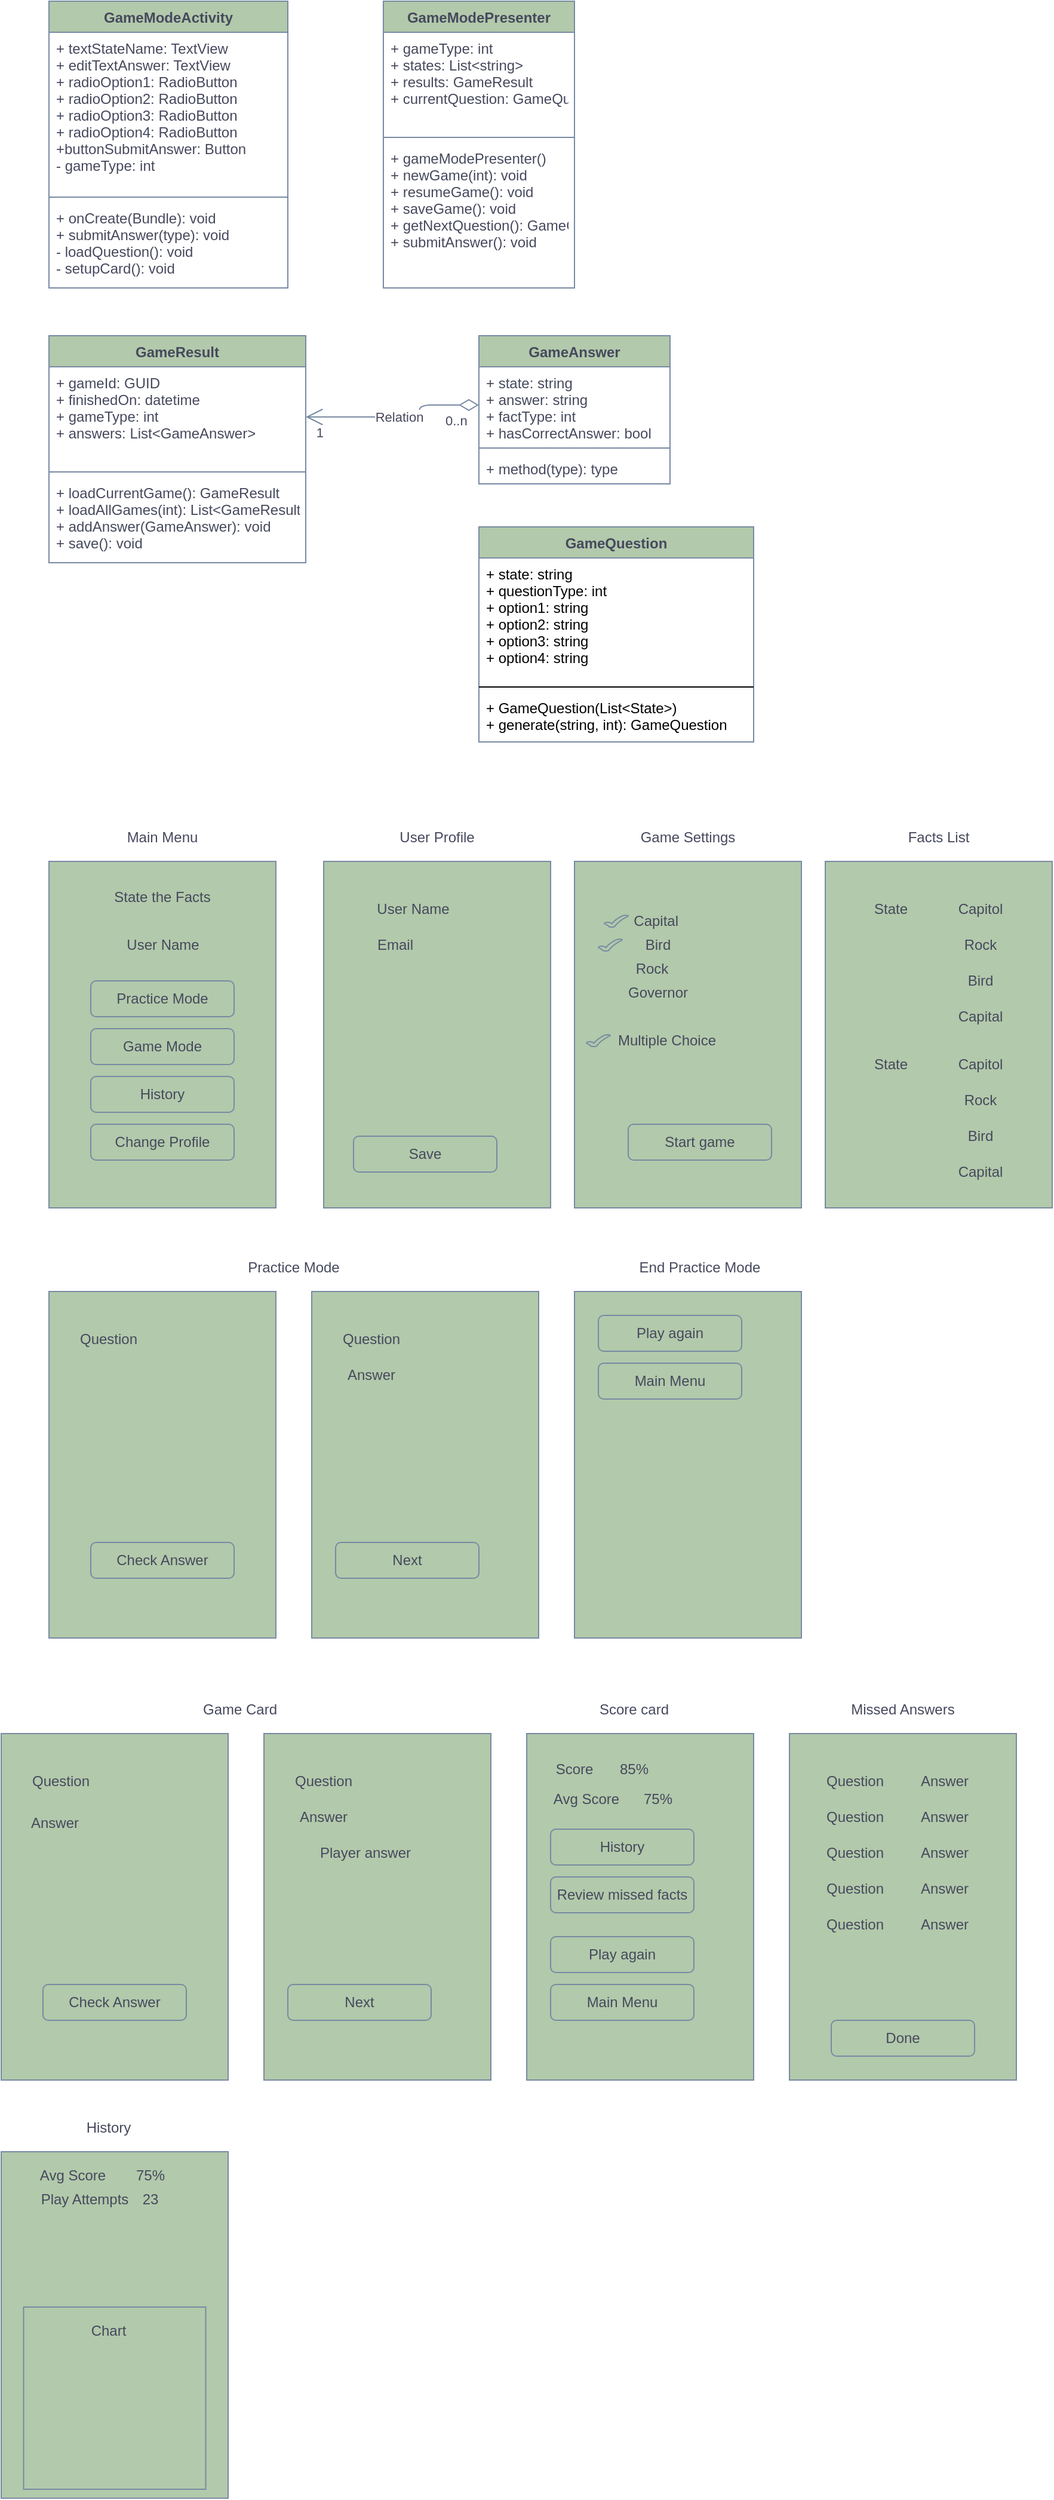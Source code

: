 <mxfile version="13.8.8" type="github" pages="2">
  <diagram id="sm37lmygg3lwEjV5lF5L" name="Page-1">
    <mxGraphModel dx="937" dy="2965" grid="1" gridSize="10" guides="1" tooltips="1" connect="1" arrows="1" fold="1" page="1" pageScale="1" pageWidth="850" pageHeight="1100" math="0" shadow="0">
      <root>
        <mxCell id="0" />
        <mxCell id="1" parent="0" />
        <mxCell id="KugvbMqyvu77IHEtdaHt-1" value="" style="rounded=0;whiteSpace=wrap;html=1;fillColor=#B2C9AB;strokeColor=#788AA3;fontColor=#46495D;" parent="1" vertex="1">
          <mxGeometry x="40" y="-1080" width="190" height="290" as="geometry" />
        </mxCell>
        <mxCell id="KugvbMqyvu77IHEtdaHt-3" value="Question" style="text;html=1;strokeColor=none;fillColor=none;align=center;verticalAlign=middle;whiteSpace=wrap;rounded=0;fontColor=#46495D;" parent="1" vertex="1">
          <mxGeometry x="70" y="-1050" width="40" height="20" as="geometry" />
        </mxCell>
        <mxCell id="KugvbMqyvu77IHEtdaHt-5" value="Check Answer" style="rounded=1;whiteSpace=wrap;html=1;fillColor=#B2C9AB;strokeColor=#788AA3;fontColor=#46495D;" parent="1" vertex="1">
          <mxGeometry x="75" y="-870" width="120" height="30" as="geometry" />
        </mxCell>
        <mxCell id="KugvbMqyvu77IHEtdaHt-6" value="" style="rounded=0;whiteSpace=wrap;html=1;fillColor=#B2C9AB;strokeColor=#788AA3;fontColor=#46495D;" parent="1" vertex="1">
          <mxGeometry x="260" y="-1080" width="190" height="290" as="geometry" />
        </mxCell>
        <mxCell id="KugvbMqyvu77IHEtdaHt-7" value="Question" style="text;html=1;strokeColor=none;fillColor=none;align=center;verticalAlign=middle;whiteSpace=wrap;rounded=0;fontColor=#46495D;" parent="1" vertex="1">
          <mxGeometry x="290" y="-1050" width="40" height="20" as="geometry" />
        </mxCell>
        <mxCell id="KugvbMqyvu77IHEtdaHt-8" value="Next" style="rounded=1;whiteSpace=wrap;html=1;fillColor=#B2C9AB;strokeColor=#788AA3;fontColor=#46495D;" parent="1" vertex="1">
          <mxGeometry x="280" y="-870" width="120" height="30" as="geometry" />
        </mxCell>
        <mxCell id="KugvbMqyvu77IHEtdaHt-9" value="Answer" style="text;html=1;strokeColor=none;fillColor=none;align=center;verticalAlign=middle;whiteSpace=wrap;rounded=0;fontColor=#46495D;" parent="1" vertex="1">
          <mxGeometry x="290" y="-1020" width="40" height="20" as="geometry" />
        </mxCell>
        <mxCell id="KugvbMqyvu77IHEtdaHt-10" value="" style="rounded=0;whiteSpace=wrap;html=1;fillColor=#B2C9AB;strokeColor=#788AA3;fontColor=#46495D;" parent="1" vertex="1">
          <mxGeometry x="480" y="-1080" width="190" height="290" as="geometry" />
        </mxCell>
        <mxCell id="KugvbMqyvu77IHEtdaHt-12" value="Play again" style="rounded=1;whiteSpace=wrap;html=1;fillColor=#B2C9AB;strokeColor=#788AA3;fontColor=#46495D;" parent="1" vertex="1">
          <mxGeometry x="500" y="-1060" width="120" height="30" as="geometry" />
        </mxCell>
        <mxCell id="KugvbMqyvu77IHEtdaHt-13" value="Main Menu" style="rounded=1;whiteSpace=wrap;html=1;fillColor=#B2C9AB;strokeColor=#788AA3;fontColor=#46495D;" parent="1" vertex="1">
          <mxGeometry x="500" y="-1020" width="120" height="30" as="geometry" />
        </mxCell>
        <mxCell id="KugvbMqyvu77IHEtdaHt-14" value="" style="rounded=0;whiteSpace=wrap;html=1;fillColor=#B2C9AB;strokeColor=#788AA3;fontColor=#46495D;" parent="1" vertex="1">
          <mxGeometry y="-710" width="190" height="290" as="geometry" />
        </mxCell>
        <mxCell id="KugvbMqyvu77IHEtdaHt-15" value="Question" style="text;html=1;strokeColor=none;fillColor=none;align=center;verticalAlign=middle;whiteSpace=wrap;rounded=0;fontColor=#46495D;" parent="1" vertex="1">
          <mxGeometry x="30" y="-680" width="40" height="20" as="geometry" />
        </mxCell>
        <mxCell id="KugvbMqyvu77IHEtdaHt-16" value="Check Answer" style="rounded=1;whiteSpace=wrap;html=1;fillColor=#B2C9AB;strokeColor=#788AA3;fontColor=#46495D;" parent="1" vertex="1">
          <mxGeometry x="35" y="-500" width="120" height="30" as="geometry" />
        </mxCell>
        <mxCell id="KugvbMqyvu77IHEtdaHt-17" value="" style="rounded=0;whiteSpace=wrap;html=1;fillColor=#B2C9AB;strokeColor=#788AA3;fontColor=#46495D;" parent="1" vertex="1">
          <mxGeometry x="220" y="-710" width="190" height="290" as="geometry" />
        </mxCell>
        <mxCell id="KugvbMqyvu77IHEtdaHt-18" value="Question" style="text;html=1;strokeColor=none;fillColor=none;align=center;verticalAlign=middle;whiteSpace=wrap;rounded=0;fontColor=#46495D;" parent="1" vertex="1">
          <mxGeometry x="250" y="-680" width="40" height="20" as="geometry" />
        </mxCell>
        <mxCell id="KugvbMqyvu77IHEtdaHt-19" value="Next" style="rounded=1;whiteSpace=wrap;html=1;fillColor=#B2C9AB;strokeColor=#788AA3;fontColor=#46495D;" parent="1" vertex="1">
          <mxGeometry x="240" y="-500" width="120" height="30" as="geometry" />
        </mxCell>
        <mxCell id="KugvbMqyvu77IHEtdaHt-20" value="Answer" style="text;html=1;strokeColor=none;fillColor=none;align=center;verticalAlign=middle;whiteSpace=wrap;rounded=0;fontColor=#46495D;" parent="1" vertex="1">
          <mxGeometry x="250" y="-650" width="40" height="20" as="geometry" />
        </mxCell>
        <mxCell id="KugvbMqyvu77IHEtdaHt-24" value="Answer" style="text;html=1;strokeColor=none;fillColor=none;align=center;verticalAlign=middle;whiteSpace=wrap;rounded=0;fontColor=#46495D;" parent="1" vertex="1">
          <mxGeometry x="20" y="-645" width="50" height="20" as="geometry" />
        </mxCell>
        <mxCell id="KugvbMqyvu77IHEtdaHt-25" value="Player answer" style="text;html=1;strokeColor=none;fillColor=none;align=center;verticalAlign=middle;whiteSpace=wrap;rounded=0;fontColor=#46495D;" parent="1" vertex="1">
          <mxGeometry x="250" y="-620" width="110" height="20" as="geometry" />
        </mxCell>
        <mxCell id="KugvbMqyvu77IHEtdaHt-26" value="" style="rounded=0;whiteSpace=wrap;html=1;fillColor=#B2C9AB;strokeColor=#788AA3;fontColor=#46495D;" parent="1" vertex="1">
          <mxGeometry x="440" y="-710" width="190" height="290" as="geometry" />
        </mxCell>
        <mxCell id="KugvbMqyvu77IHEtdaHt-27" value="85%" style="text;html=1;strokeColor=none;fillColor=none;align=center;verticalAlign=middle;whiteSpace=wrap;rounded=0;fontColor=#46495D;" parent="1" vertex="1">
          <mxGeometry x="510" y="-690" width="40" height="20" as="geometry" />
        </mxCell>
        <mxCell id="KugvbMqyvu77IHEtdaHt-28" value="Score" style="text;html=1;strokeColor=none;fillColor=none;align=center;verticalAlign=middle;whiteSpace=wrap;rounded=0;fontColor=#46495D;" parent="1" vertex="1">
          <mxGeometry x="460" y="-690" width="40" height="20" as="geometry" />
        </mxCell>
        <mxCell id="KugvbMqyvu77IHEtdaHt-32" value="75%" style="text;html=1;strokeColor=none;fillColor=none;align=center;verticalAlign=middle;whiteSpace=wrap;rounded=0;fontColor=#46495D;" parent="1" vertex="1">
          <mxGeometry x="530" y="-665" width="40" height="20" as="geometry" />
        </mxCell>
        <mxCell id="KugvbMqyvu77IHEtdaHt-33" value="Avg Score" style="text;html=1;strokeColor=none;fillColor=none;align=center;verticalAlign=middle;whiteSpace=wrap;rounded=0;fontColor=#46495D;" parent="1" vertex="1">
          <mxGeometry x="460" y="-665" width="60" height="20" as="geometry" />
        </mxCell>
        <mxCell id="KugvbMqyvu77IHEtdaHt-34" value="History" style="rounded=1;whiteSpace=wrap;html=1;fillColor=#B2C9AB;strokeColor=#788AA3;fontColor=#46495D;" parent="1" vertex="1">
          <mxGeometry x="460" y="-630" width="120" height="30" as="geometry" />
        </mxCell>
        <mxCell id="KugvbMqyvu77IHEtdaHt-22" value="Play again" style="rounded=1;whiteSpace=wrap;html=1;fillColor=#B2C9AB;strokeColor=#788AA3;fontColor=#46495D;" parent="1" vertex="1">
          <mxGeometry x="460" y="-540" width="120" height="30" as="geometry" />
        </mxCell>
        <mxCell id="KugvbMqyvu77IHEtdaHt-23" value="Main Menu" style="rounded=1;whiteSpace=wrap;html=1;fillColor=#B2C9AB;strokeColor=#788AA3;fontColor=#46495D;" parent="1" vertex="1">
          <mxGeometry x="460" y="-500" width="120" height="30" as="geometry" />
        </mxCell>
        <mxCell id="KugvbMqyvu77IHEtdaHt-35" value="Review missed facts" style="rounded=1;whiteSpace=wrap;html=1;fillColor=#B2C9AB;strokeColor=#788AA3;fontColor=#46495D;" parent="1" vertex="1">
          <mxGeometry x="460" y="-590" width="120" height="30" as="geometry" />
        </mxCell>
        <mxCell id="KugvbMqyvu77IHEtdaHt-36" value="" style="rounded=0;whiteSpace=wrap;html=1;fillColor=#B2C9AB;strokeColor=#788AA3;fontColor=#46495D;" parent="1" vertex="1">
          <mxGeometry x="660" y="-710" width="190" height="290" as="geometry" />
        </mxCell>
        <mxCell id="KugvbMqyvu77IHEtdaHt-37" value="Question" style="text;html=1;strokeColor=none;fillColor=none;align=center;verticalAlign=middle;whiteSpace=wrap;rounded=0;fontColor=#46495D;" parent="1" vertex="1">
          <mxGeometry x="695" y="-680" width="40" height="20" as="geometry" />
        </mxCell>
        <mxCell id="KugvbMqyvu77IHEtdaHt-38" value="Done" style="rounded=1;whiteSpace=wrap;html=1;fillColor=#B2C9AB;strokeColor=#788AA3;fontColor=#46495D;" parent="1" vertex="1">
          <mxGeometry x="695" y="-470" width="120" height="30" as="geometry" />
        </mxCell>
        <mxCell id="KugvbMqyvu77IHEtdaHt-39" value="Answer" style="text;html=1;strokeColor=none;fillColor=none;align=center;verticalAlign=middle;whiteSpace=wrap;rounded=0;fontColor=#46495D;" parent="1" vertex="1">
          <mxGeometry x="765" y="-680" width="50" height="20" as="geometry" />
        </mxCell>
        <mxCell id="KugvbMqyvu77IHEtdaHt-41" value="Question" style="text;html=1;strokeColor=none;fillColor=none;align=center;verticalAlign=middle;whiteSpace=wrap;rounded=0;fontColor=#46495D;" parent="1" vertex="1">
          <mxGeometry x="695" y="-650" width="40" height="20" as="geometry" />
        </mxCell>
        <mxCell id="KugvbMqyvu77IHEtdaHt-42" value="Answer" style="text;html=1;strokeColor=none;fillColor=none;align=center;verticalAlign=middle;whiteSpace=wrap;rounded=0;fontColor=#46495D;" parent="1" vertex="1">
          <mxGeometry x="765" y="-650" width="50" height="20" as="geometry" />
        </mxCell>
        <mxCell id="KugvbMqyvu77IHEtdaHt-43" value="Question" style="text;html=1;strokeColor=none;fillColor=none;align=center;verticalAlign=middle;whiteSpace=wrap;rounded=0;fontColor=#46495D;" parent="1" vertex="1">
          <mxGeometry x="695" y="-620" width="40" height="20" as="geometry" />
        </mxCell>
        <mxCell id="KugvbMqyvu77IHEtdaHt-44" value="Answer" style="text;html=1;strokeColor=none;fillColor=none;align=center;verticalAlign=middle;whiteSpace=wrap;rounded=0;fontColor=#46495D;" parent="1" vertex="1">
          <mxGeometry x="765" y="-620" width="50" height="20" as="geometry" />
        </mxCell>
        <mxCell id="KugvbMqyvu77IHEtdaHt-45" value="Question" style="text;html=1;strokeColor=none;fillColor=none;align=center;verticalAlign=middle;whiteSpace=wrap;rounded=0;fontColor=#46495D;" parent="1" vertex="1">
          <mxGeometry x="695" y="-590" width="40" height="20" as="geometry" />
        </mxCell>
        <mxCell id="KugvbMqyvu77IHEtdaHt-46" value="Answer" style="text;html=1;strokeColor=none;fillColor=none;align=center;verticalAlign=middle;whiteSpace=wrap;rounded=0;fontColor=#46495D;" parent="1" vertex="1">
          <mxGeometry x="765" y="-590" width="50" height="20" as="geometry" />
        </mxCell>
        <mxCell id="KugvbMqyvu77IHEtdaHt-47" value="Question" style="text;html=1;strokeColor=none;fillColor=none;align=center;verticalAlign=middle;whiteSpace=wrap;rounded=0;fontColor=#46495D;" parent="1" vertex="1">
          <mxGeometry x="695" y="-560" width="40" height="20" as="geometry" />
        </mxCell>
        <mxCell id="KugvbMqyvu77IHEtdaHt-48" value="Answer" style="text;html=1;strokeColor=none;fillColor=none;align=center;verticalAlign=middle;whiteSpace=wrap;rounded=0;fontColor=#46495D;" parent="1" vertex="1">
          <mxGeometry x="765" y="-560" width="50" height="20" as="geometry" />
        </mxCell>
        <mxCell id="KugvbMqyvu77IHEtdaHt-49" value="Missed Answers" style="text;html=1;strokeColor=none;fillColor=none;align=center;verticalAlign=middle;whiteSpace=wrap;rounded=0;fontColor=#46495D;" parent="1" vertex="1">
          <mxGeometry x="705" y="-740" width="100" height="20" as="geometry" />
        </mxCell>
        <mxCell id="KugvbMqyvu77IHEtdaHt-50" value="Score card" style="text;html=1;strokeColor=none;fillColor=none;align=center;verticalAlign=middle;whiteSpace=wrap;rounded=0;fontColor=#46495D;" parent="1" vertex="1">
          <mxGeometry x="480" y="-740" width="100" height="20" as="geometry" />
        </mxCell>
        <mxCell id="KugvbMqyvu77IHEtdaHt-51" value="Game Card" style="text;html=1;strokeColor=none;fillColor=none;align=center;verticalAlign=middle;whiteSpace=wrap;rounded=0;fontColor=#46495D;" parent="1" vertex="1">
          <mxGeometry x="150" y="-740" width="100" height="20" as="geometry" />
        </mxCell>
        <mxCell id="KugvbMqyvu77IHEtdaHt-52" value="" style="rounded=0;whiteSpace=wrap;html=1;fillColor=#B2C9AB;strokeColor=#788AA3;fontColor=#46495D;" parent="1" vertex="1">
          <mxGeometry y="-360" width="190" height="290" as="geometry" />
        </mxCell>
        <mxCell id="KugvbMqyvu77IHEtdaHt-55" value="75%" style="text;html=1;strokeColor=none;fillColor=none;align=center;verticalAlign=middle;whiteSpace=wrap;rounded=0;fontColor=#46495D;" parent="1" vertex="1">
          <mxGeometry x="105" y="-350" width="40" height="20" as="geometry" />
        </mxCell>
        <mxCell id="KugvbMqyvu77IHEtdaHt-56" value="Avg Score" style="text;html=1;strokeColor=none;fillColor=none;align=center;verticalAlign=middle;whiteSpace=wrap;rounded=0;fontColor=#46495D;" parent="1" vertex="1">
          <mxGeometry x="30" y="-350" width="60" height="20" as="geometry" />
        </mxCell>
        <mxCell id="KugvbMqyvu77IHEtdaHt-61" value="History" style="text;html=1;strokeColor=none;fillColor=none;align=center;verticalAlign=middle;whiteSpace=wrap;rounded=0;fontColor=#46495D;" parent="1" vertex="1">
          <mxGeometry x="40" y="-390" width="100" height="20" as="geometry" />
        </mxCell>
        <mxCell id="KugvbMqyvu77IHEtdaHt-62" value="" style="rounded=0;whiteSpace=wrap;html=1;fillColor=#B2C9AB;strokeColor=#788AA3;fontColor=#46495D;" parent="1" vertex="1">
          <mxGeometry x="40" y="-1440" width="190" height="290" as="geometry" />
        </mxCell>
        <mxCell id="KugvbMqyvu77IHEtdaHt-63" value="Practice Mode" style="rounded=1;whiteSpace=wrap;html=1;fillColor=#B2C9AB;strokeColor=#788AA3;fontColor=#46495D;" parent="1" vertex="1">
          <mxGeometry x="75" y="-1340" width="120" height="30" as="geometry" />
        </mxCell>
        <mxCell id="KugvbMqyvu77IHEtdaHt-64" value="Game Mode" style="rounded=1;whiteSpace=wrap;html=1;fillColor=#B2C9AB;strokeColor=#788AA3;fontColor=#46495D;" parent="1" vertex="1">
          <mxGeometry x="75" y="-1300" width="120" height="30" as="geometry" />
        </mxCell>
        <mxCell id="KugvbMqyvu77IHEtdaHt-65" value="State the Facts" style="text;html=1;strokeColor=none;fillColor=none;align=center;verticalAlign=middle;whiteSpace=wrap;rounded=0;fontColor=#46495D;" parent="1" vertex="1">
          <mxGeometry x="90" y="-1420" width="90" height="20" as="geometry" />
        </mxCell>
        <mxCell id="KugvbMqyvu77IHEtdaHt-66" value="User Name" style="text;html=1;strokeColor=none;fillColor=none;align=center;verticalAlign=middle;whiteSpace=wrap;rounded=0;fontColor=#46495D;" parent="1" vertex="1">
          <mxGeometry x="97.5" y="-1380" width="75" height="20" as="geometry" />
        </mxCell>
        <mxCell id="KugvbMqyvu77IHEtdaHt-67" value="History" style="rounded=1;whiteSpace=wrap;html=1;fillColor=#B2C9AB;strokeColor=#788AA3;fontColor=#46495D;" parent="1" vertex="1">
          <mxGeometry x="75" y="-1260" width="120" height="30" as="geometry" />
        </mxCell>
        <mxCell id="KugvbMqyvu77IHEtdaHt-68" value="Change Profile" style="rounded=1;whiteSpace=wrap;html=1;fillColor=#B2C9AB;strokeColor=#788AA3;fontColor=#46495D;" parent="1" vertex="1">
          <mxGeometry x="75" y="-1220" width="120" height="30" as="geometry" />
        </mxCell>
        <mxCell id="KugvbMqyvu77IHEtdaHt-69" value="" style="rounded=0;whiteSpace=wrap;html=1;fillColor=#B2C9AB;strokeColor=#788AA3;fontColor=#46495D;" parent="1" vertex="1">
          <mxGeometry x="480" y="-1440" width="190" height="290" as="geometry" />
        </mxCell>
        <mxCell id="KugvbMqyvu77IHEtdaHt-70" value="Game Settings" style="text;html=1;strokeColor=none;fillColor=none;align=center;verticalAlign=middle;whiteSpace=wrap;rounded=0;fontColor=#46495D;" parent="1" vertex="1">
          <mxGeometry x="525" y="-1470" width="100" height="20" as="geometry" />
        </mxCell>
        <mxCell id="KugvbMqyvu77IHEtdaHt-71" value="Start game" style="rounded=1;whiteSpace=wrap;html=1;fillColor=#B2C9AB;strokeColor=#788AA3;fontColor=#46495D;" parent="1" vertex="1">
          <mxGeometry x="525" y="-1220" width="120" height="30" as="geometry" />
        </mxCell>
        <mxCell id="KugvbMqyvu77IHEtdaHt-72" value="Capital&amp;nbsp;" style="text;html=1;strokeColor=none;fillColor=none;align=center;verticalAlign=middle;whiteSpace=wrap;rounded=0;fontColor=#46495D;" parent="1" vertex="1">
          <mxGeometry x="510" y="-1400" width="80" height="20" as="geometry" />
        </mxCell>
        <mxCell id="KugvbMqyvu77IHEtdaHt-73" value="Bird" style="text;html=1;strokeColor=none;fillColor=none;align=center;verticalAlign=middle;whiteSpace=wrap;rounded=0;fontColor=#46495D;" parent="1" vertex="1">
          <mxGeometry x="510" y="-1380" width="80" height="20" as="geometry" />
        </mxCell>
        <mxCell id="KugvbMqyvu77IHEtdaHt-74" value="Rock" style="text;html=1;strokeColor=none;fillColor=none;align=center;verticalAlign=middle;whiteSpace=wrap;rounded=0;fontColor=#46495D;" parent="1" vertex="1">
          <mxGeometry x="505" y="-1360" width="80" height="20" as="geometry" />
        </mxCell>
        <mxCell id="KugvbMqyvu77IHEtdaHt-75" value="Governor" style="text;html=1;strokeColor=none;fillColor=none;align=center;verticalAlign=middle;whiteSpace=wrap;rounded=0;fontColor=#46495D;" parent="1" vertex="1">
          <mxGeometry x="510" y="-1340" width="80" height="20" as="geometry" />
        </mxCell>
        <mxCell id="KugvbMqyvu77IHEtdaHt-76" style="edgeStyle=orthogonalEdgeStyle;rounded=0;orthogonalLoop=1;jettySize=auto;html=1;exitX=0.5;exitY=1;exitDx=0;exitDy=0;strokeColor=#788AA3;fontColor=#46495D;" parent="1" source="KugvbMqyvu77IHEtdaHt-75" target="KugvbMqyvu77IHEtdaHt-75" edge="1">
          <mxGeometry relative="1" as="geometry" />
        </mxCell>
        <mxCell id="KugvbMqyvu77IHEtdaHt-78" value="" style="verticalLabelPosition=bottom;verticalAlign=top;html=1;shape=mxgraph.basic.tick;fillColor=#B2C9AB;strokeColor=#788AA3;fontColor=#46495D;" parent="1" vertex="1">
          <mxGeometry x="505" y="-1395" width="20" height="10" as="geometry" />
        </mxCell>
        <mxCell id="KugvbMqyvu77IHEtdaHt-80" value="" style="verticalLabelPosition=bottom;verticalAlign=top;html=1;shape=mxgraph.basic.tick;fillColor=#B2C9AB;strokeColor=#788AA3;fontColor=#46495D;" parent="1" vertex="1">
          <mxGeometry x="500" y="-1375" width="20" height="10" as="geometry" />
        </mxCell>
        <mxCell id="KugvbMqyvu77IHEtdaHt-85" value="Multiple Choice" style="text;html=1;strokeColor=none;fillColor=none;align=center;verticalAlign=middle;whiteSpace=wrap;rounded=0;fontColor=#46495D;" parent="1" vertex="1">
          <mxGeometry x="505" y="-1300" width="105" height="20" as="geometry" />
        </mxCell>
        <mxCell id="KugvbMqyvu77IHEtdaHt-87" value="" style="verticalLabelPosition=bottom;verticalAlign=top;html=1;shape=mxgraph.basic.tick;fillColor=#B2C9AB;strokeColor=#788AA3;fontColor=#46495D;" parent="1" vertex="1">
          <mxGeometry x="490" y="-1295" width="20" height="10" as="geometry" />
        </mxCell>
        <mxCell id="KugvbMqyvu77IHEtdaHt-88" value="Main Menu" style="text;html=1;strokeColor=none;fillColor=none;align=center;verticalAlign=middle;whiteSpace=wrap;rounded=0;fontColor=#46495D;" parent="1" vertex="1">
          <mxGeometry x="85" y="-1470" width="100" height="20" as="geometry" />
        </mxCell>
        <mxCell id="KugvbMqyvu77IHEtdaHt-89" value="" style="rounded=0;whiteSpace=wrap;html=1;fillColor=#B2C9AB;strokeColor=#788AA3;fontColor=#46495D;" parent="1" vertex="1">
          <mxGeometry x="270" y="-1440" width="190" height="290" as="geometry" />
        </mxCell>
        <mxCell id="KugvbMqyvu77IHEtdaHt-90" value="User Name" style="text;html=1;strokeColor=none;fillColor=none;align=center;verticalAlign=middle;whiteSpace=wrap;rounded=0;fontColor=#46495D;" parent="1" vertex="1">
          <mxGeometry x="300" y="-1410" width="90" height="20" as="geometry" />
        </mxCell>
        <mxCell id="KugvbMqyvu77IHEtdaHt-91" value="Save" style="rounded=1;whiteSpace=wrap;html=1;fillColor=#B2C9AB;strokeColor=#788AA3;fontColor=#46495D;" parent="1" vertex="1">
          <mxGeometry x="295" y="-1210" width="120" height="30" as="geometry" />
        </mxCell>
        <mxCell id="KugvbMqyvu77IHEtdaHt-92" value="Email" style="text;html=1;strokeColor=none;fillColor=none;align=center;verticalAlign=middle;whiteSpace=wrap;rounded=0;fontColor=#46495D;" parent="1" vertex="1">
          <mxGeometry x="300" y="-1380" width="60" height="20" as="geometry" />
        </mxCell>
        <mxCell id="KugvbMqyvu77IHEtdaHt-94" value="" style="whiteSpace=wrap;html=1;aspect=fixed;fillColor=#B2C9AB;strokeColor=#788AA3;fontColor=#46495D;" parent="1" vertex="1">
          <mxGeometry x="18.75" y="-230" width="152.5" height="152.5" as="geometry" />
        </mxCell>
        <mxCell id="KugvbMqyvu77IHEtdaHt-97" value="Chart" style="text;html=1;strokeColor=none;fillColor=none;align=center;verticalAlign=middle;whiteSpace=wrap;rounded=0;fontColor=#46495D;" parent="1" vertex="1">
          <mxGeometry x="70" y="-220" width="40" height="20" as="geometry" />
        </mxCell>
        <mxCell id="KugvbMqyvu77IHEtdaHt-98" value="23" style="text;html=1;strokeColor=none;fillColor=none;align=center;verticalAlign=middle;whiteSpace=wrap;rounded=0;fontColor=#46495D;" parent="1" vertex="1">
          <mxGeometry x="105" y="-330" width="40" height="20" as="geometry" />
        </mxCell>
        <mxCell id="KugvbMqyvu77IHEtdaHt-99" value="Play Attempts" style="text;html=1;strokeColor=none;fillColor=none;align=center;verticalAlign=middle;whiteSpace=wrap;rounded=0;fontColor=#46495D;" parent="1" vertex="1">
          <mxGeometry x="30" y="-330" width="80" height="20" as="geometry" />
        </mxCell>
        <mxCell id="KugvbMqyvu77IHEtdaHt-100" value="User Profile" style="text;html=1;strokeColor=none;fillColor=none;align=center;verticalAlign=middle;whiteSpace=wrap;rounded=0;fontColor=#46495D;" parent="1" vertex="1">
          <mxGeometry x="315" y="-1470" width="100" height="20" as="geometry" />
        </mxCell>
        <mxCell id="KugvbMqyvu77IHEtdaHt-101" value="" style="rounded=0;whiteSpace=wrap;html=1;fillColor=#B2C9AB;strokeColor=#788AA3;fontColor=#46495D;" parent="1" vertex="1">
          <mxGeometry x="690" y="-1440" width="190" height="290" as="geometry" />
        </mxCell>
        <mxCell id="KugvbMqyvu77IHEtdaHt-102" value="State" style="text;html=1;strokeColor=none;fillColor=none;align=center;verticalAlign=middle;whiteSpace=wrap;rounded=0;fontColor=#46495D;" parent="1" vertex="1">
          <mxGeometry x="725" y="-1410" width="40" height="20" as="geometry" />
        </mxCell>
        <mxCell id="KugvbMqyvu77IHEtdaHt-104" value="Capitol" style="text;html=1;strokeColor=none;fillColor=none;align=center;verticalAlign=middle;whiteSpace=wrap;rounded=0;fontColor=#46495D;" parent="1" vertex="1">
          <mxGeometry x="795" y="-1410" width="50" height="20" as="geometry" />
        </mxCell>
        <mxCell id="KugvbMqyvu77IHEtdaHt-106" value="Rock" style="text;html=1;strokeColor=none;fillColor=none;align=center;verticalAlign=middle;whiteSpace=wrap;rounded=0;fontColor=#46495D;" parent="1" vertex="1">
          <mxGeometry x="795" y="-1380" width="50" height="20" as="geometry" />
        </mxCell>
        <mxCell id="KugvbMqyvu77IHEtdaHt-108" value="Bird" style="text;html=1;strokeColor=none;fillColor=none;align=center;verticalAlign=middle;whiteSpace=wrap;rounded=0;fontColor=#46495D;" parent="1" vertex="1">
          <mxGeometry x="795" y="-1350" width="50" height="20" as="geometry" />
        </mxCell>
        <mxCell id="KugvbMqyvu77IHEtdaHt-110" value="Capital" style="text;html=1;strokeColor=none;fillColor=none;align=center;verticalAlign=middle;whiteSpace=wrap;rounded=0;fontColor=#46495D;" parent="1" vertex="1">
          <mxGeometry x="795" y="-1320" width="50" height="20" as="geometry" />
        </mxCell>
        <mxCell id="KugvbMqyvu77IHEtdaHt-113" value="Facts List" style="text;html=1;strokeColor=none;fillColor=none;align=center;verticalAlign=middle;whiteSpace=wrap;rounded=0;fontColor=#46495D;" parent="1" vertex="1">
          <mxGeometry x="735" y="-1470" width="100" height="20" as="geometry" />
        </mxCell>
        <mxCell id="KugvbMqyvu77IHEtdaHt-114" value="State" style="text;html=1;strokeColor=none;fillColor=none;align=center;verticalAlign=middle;whiteSpace=wrap;rounded=0;fontColor=#46495D;" parent="1" vertex="1">
          <mxGeometry x="725" y="-1280" width="40" height="20" as="geometry" />
        </mxCell>
        <mxCell id="KugvbMqyvu77IHEtdaHt-115" value="Capitol" style="text;html=1;strokeColor=none;fillColor=none;align=center;verticalAlign=middle;whiteSpace=wrap;rounded=0;fontColor=#46495D;" parent="1" vertex="1">
          <mxGeometry x="795" y="-1280" width="50" height="20" as="geometry" />
        </mxCell>
        <mxCell id="KugvbMqyvu77IHEtdaHt-116" value="Rock" style="text;html=1;strokeColor=none;fillColor=none;align=center;verticalAlign=middle;whiteSpace=wrap;rounded=0;fontColor=#46495D;" parent="1" vertex="1">
          <mxGeometry x="795" y="-1250" width="50" height="20" as="geometry" />
        </mxCell>
        <mxCell id="KugvbMqyvu77IHEtdaHt-117" value="Bird" style="text;html=1;strokeColor=none;fillColor=none;align=center;verticalAlign=middle;whiteSpace=wrap;rounded=0;fontColor=#46495D;" parent="1" vertex="1">
          <mxGeometry x="795" y="-1220" width="50" height="20" as="geometry" />
        </mxCell>
        <mxCell id="KugvbMqyvu77IHEtdaHt-118" value="Capital" style="text;html=1;strokeColor=none;fillColor=none;align=center;verticalAlign=middle;whiteSpace=wrap;rounded=0;fontColor=#46495D;" parent="1" vertex="1">
          <mxGeometry x="795" y="-1190" width="50" height="20" as="geometry" />
        </mxCell>
        <mxCell id="KugvbMqyvu77IHEtdaHt-119" value="Practice Mode" style="text;html=1;strokeColor=none;fillColor=none;align=center;verticalAlign=middle;whiteSpace=wrap;rounded=0;fontColor=#46495D;" parent="1" vertex="1">
          <mxGeometry x="195" y="-1110" width="100" height="20" as="geometry" />
        </mxCell>
        <mxCell id="KugvbMqyvu77IHEtdaHt-120" value="End Practice Mode" style="text;html=1;strokeColor=none;fillColor=none;align=center;verticalAlign=middle;whiteSpace=wrap;rounded=0;fontColor=#46495D;" parent="1" vertex="1">
          <mxGeometry x="510" y="-1110" width="150" height="20" as="geometry" />
        </mxCell>
        <mxCell id="hInqFD5bW0AvhcCBJAkP-1" value="GameModeActivity" style="swimlane;fontStyle=1;align=center;verticalAlign=top;childLayout=stackLayout;horizontal=1;startSize=26;horizontalStack=0;resizeParent=1;resizeParentMax=0;resizeLast=0;collapsible=1;marginBottom=0;fillColor=#B2C9AB;strokeColor=#788AA3;fontColor=#46495D;" vertex="1" parent="1">
          <mxGeometry x="40" y="-2160" width="200" height="240" as="geometry" />
        </mxCell>
        <mxCell id="hInqFD5bW0AvhcCBJAkP-2" value="+ textStateName: TextView&#xa;+ editTextAnswer: TextView&#xa;+ radioOption1: RadioButton&#xa;+ radioOption2: RadioButton&#xa;+ radioOption3: RadioButton&#xa;+ radioOption4: RadioButton&#xa;+buttonSubmitAnswer: Button&#xa;- gameType: int&#xa;" style="text;strokeColor=none;fillColor=none;align=left;verticalAlign=top;spacingLeft=4;spacingRight=4;overflow=hidden;rotatable=0;points=[[0,0.5],[1,0.5]];portConstraint=eastwest;fontColor=#46495D;" vertex="1" parent="hInqFD5bW0AvhcCBJAkP-1">
          <mxGeometry y="26" width="200" height="134" as="geometry" />
        </mxCell>
        <mxCell id="hInqFD5bW0AvhcCBJAkP-3" value="" style="line;strokeWidth=1;fillColor=none;align=left;verticalAlign=middle;spacingTop=-1;spacingLeft=3;spacingRight=3;rotatable=0;labelPosition=right;points=[];portConstraint=eastwest;strokeColor=#788AA3;fontColor=#46495D;" vertex="1" parent="hInqFD5bW0AvhcCBJAkP-1">
          <mxGeometry y="160" width="200" height="8" as="geometry" />
        </mxCell>
        <mxCell id="hInqFD5bW0AvhcCBJAkP-4" value="+ onCreate(Bundle): void &#xa;+ submitAnswer(type): void&#xa;- loadQuestion(): void&#xa;- setupCard(): void" style="text;strokeColor=none;fillColor=none;align=left;verticalAlign=top;spacingLeft=4;spacingRight=4;overflow=hidden;rotatable=0;points=[[0,0.5],[1,0.5]];portConstraint=eastwest;fontColor=#46495D;" vertex="1" parent="hInqFD5bW0AvhcCBJAkP-1">
          <mxGeometry y="168" width="200" height="72" as="geometry" />
        </mxCell>
        <mxCell id="hInqFD5bW0AvhcCBJAkP-5" value="GameModePresenter" style="swimlane;fontStyle=1;align=center;verticalAlign=top;childLayout=stackLayout;horizontal=1;startSize=26;horizontalStack=0;resizeParent=1;resizeParentMax=0;resizeLast=0;collapsible=1;marginBottom=0;fillColor=#B2C9AB;strokeColor=#788AA3;fontColor=#46495D;" vertex="1" parent="1">
          <mxGeometry x="320" y="-2160" width="160" height="240" as="geometry" />
        </mxCell>
        <mxCell id="hInqFD5bW0AvhcCBJAkP-6" value="+ gameType: int&#xa;+ states: List&lt;string&gt;&#xa;+ results: GameResult&#xa;+ currentQuestion: GameQuestion" style="text;strokeColor=none;fillColor=none;align=left;verticalAlign=top;spacingLeft=4;spacingRight=4;overflow=hidden;rotatable=0;points=[[0,0.5],[1,0.5]];portConstraint=eastwest;fontColor=#46495D;" vertex="1" parent="hInqFD5bW0AvhcCBJAkP-5">
          <mxGeometry y="26" width="160" height="84" as="geometry" />
        </mxCell>
        <mxCell id="hInqFD5bW0AvhcCBJAkP-7" value="" style="line;strokeWidth=1;fillColor=none;align=left;verticalAlign=middle;spacingTop=-1;spacingLeft=3;spacingRight=3;rotatable=0;labelPosition=right;points=[];portConstraint=eastwest;strokeColor=#788AA3;fontColor=#46495D;" vertex="1" parent="hInqFD5bW0AvhcCBJAkP-5">
          <mxGeometry y="110" width="160" height="8" as="geometry" />
        </mxCell>
        <mxCell id="hInqFD5bW0AvhcCBJAkP-8" value="+ gameModePresenter()&#xa;+ newGame(int): void&#xa;+ resumeGame(): void&#xa;+ saveGame(): void&#xa;+ getNextQuestion(): GameQuestion&#xa;+ submitAnswer(): void" style="text;strokeColor=none;fillColor=none;align=left;verticalAlign=top;spacingLeft=4;spacingRight=4;overflow=hidden;rotatable=0;points=[[0,0.5],[1,0.5]];portConstraint=eastwest;fontColor=#46495D;" vertex="1" parent="hInqFD5bW0AvhcCBJAkP-5">
          <mxGeometry y="118" width="160" height="122" as="geometry" />
        </mxCell>
        <mxCell id="hInqFD5bW0AvhcCBJAkP-9" value="GameResult" style="swimlane;fontStyle=1;align=center;verticalAlign=top;childLayout=stackLayout;horizontal=1;startSize=26;horizontalStack=0;resizeParent=1;resizeParentMax=0;resizeLast=0;collapsible=1;marginBottom=0;fillColor=#B2C9AB;strokeColor=#788AA3;fontColor=#46495D;" vertex="1" parent="1">
          <mxGeometry x="40" y="-1880" width="215" height="190" as="geometry" />
        </mxCell>
        <mxCell id="hInqFD5bW0AvhcCBJAkP-10" value="+ gameId: GUID&#xa;+ finishedOn: datetime&#xa;+ gameType: int&#xa;+ answers: List&lt;GameAnswer&gt;" style="text;strokeColor=none;fillColor=none;align=left;verticalAlign=top;spacingLeft=4;spacingRight=4;overflow=hidden;rotatable=0;points=[[0,0.5],[1,0.5]];portConstraint=eastwest;fontColor=#46495D;" vertex="1" parent="hInqFD5bW0AvhcCBJAkP-9">
          <mxGeometry y="26" width="215" height="84" as="geometry" />
        </mxCell>
        <mxCell id="hInqFD5bW0AvhcCBJAkP-11" value="" style="line;strokeWidth=1;fillColor=none;align=left;verticalAlign=middle;spacingTop=-1;spacingLeft=3;spacingRight=3;rotatable=0;labelPosition=right;points=[];portConstraint=eastwest;strokeColor=#788AA3;fontColor=#46495D;" vertex="1" parent="hInqFD5bW0AvhcCBJAkP-9">
          <mxGeometry y="110" width="215" height="8" as="geometry" />
        </mxCell>
        <mxCell id="hInqFD5bW0AvhcCBJAkP-12" value="+ loadCurrentGame(): GameResult&#xa;+ loadAllGames(int): List&lt;GameResult&gt;&#xa;+ addAnswer(GameAnswer): void&#xa;+ save(): void&#xa;" style="text;strokeColor=none;fillColor=none;align=left;verticalAlign=top;spacingLeft=4;spacingRight=4;overflow=hidden;rotatable=0;points=[[0,0.5],[1,0.5]];portConstraint=eastwest;fontColor=#46495D;" vertex="1" parent="hInqFD5bW0AvhcCBJAkP-9">
          <mxGeometry y="118" width="215" height="72" as="geometry" />
        </mxCell>
        <mxCell id="hInqFD5bW0AvhcCBJAkP-13" value="GameAnswer" style="swimlane;fontStyle=1;align=center;verticalAlign=top;childLayout=stackLayout;horizontal=1;startSize=26;horizontalStack=0;resizeParent=1;resizeParentMax=0;resizeLast=0;collapsible=1;marginBottom=0;fillColor=#B2C9AB;strokeColor=#788AA3;fontColor=#46495D;" vertex="1" parent="1">
          <mxGeometry x="400" y="-1880" width="160" height="124" as="geometry" />
        </mxCell>
        <mxCell id="hInqFD5bW0AvhcCBJAkP-14" value="+ state: string&#xa;+ answer: string&#xa;+ factType: int&#xa;+ hasCorrectAnswer: bool" style="text;strokeColor=none;fillColor=none;align=left;verticalAlign=top;spacingLeft=4;spacingRight=4;overflow=hidden;rotatable=0;points=[[0,0.5],[1,0.5]];portConstraint=eastwest;fontColor=#46495D;" vertex="1" parent="hInqFD5bW0AvhcCBJAkP-13">
          <mxGeometry y="26" width="160" height="64" as="geometry" />
        </mxCell>
        <mxCell id="hInqFD5bW0AvhcCBJAkP-15" value="" style="line;strokeWidth=1;fillColor=none;align=left;verticalAlign=middle;spacingTop=-1;spacingLeft=3;spacingRight=3;rotatable=0;labelPosition=right;points=[];portConstraint=eastwest;strokeColor=#788AA3;fontColor=#46495D;" vertex="1" parent="hInqFD5bW0AvhcCBJAkP-13">
          <mxGeometry y="90" width="160" height="8" as="geometry" />
        </mxCell>
        <mxCell id="hInqFD5bW0AvhcCBJAkP-16" value="+ method(type): type" style="text;strokeColor=none;fillColor=none;align=left;verticalAlign=top;spacingLeft=4;spacingRight=4;overflow=hidden;rotatable=0;points=[[0,0.5],[1,0.5]];portConstraint=eastwest;fontColor=#46495D;" vertex="1" parent="hInqFD5bW0AvhcCBJAkP-13">
          <mxGeometry y="98" width="160" height="26" as="geometry" />
        </mxCell>
        <mxCell id="hInqFD5bW0AvhcCBJAkP-20" value="Relation" style="endArrow=open;html=1;endSize=12;startArrow=diamondThin;startSize=14;startFill=0;edgeStyle=orthogonalEdgeStyle;exitX=0;exitY=0.5;exitDx=0;exitDy=0;strokeColor=#788AA3;fontColor=#46495D;" edge="1" parent="1" source="hInqFD5bW0AvhcCBJAkP-14" target="hInqFD5bW0AvhcCBJAkP-10">
          <mxGeometry relative="1" as="geometry">
            <mxPoint x="300" y="-1800" as="sourcePoint" />
            <mxPoint x="540" y="-1670" as="targetPoint" />
            <Array as="points">
              <mxPoint x="350" y="-1822" />
              <mxPoint x="350" y="-1812" />
            </Array>
          </mxGeometry>
        </mxCell>
        <mxCell id="hInqFD5bW0AvhcCBJAkP-21" value="0..n" style="edgeLabel;resizable=0;html=1;align=left;verticalAlign=top;fontColor=#46495D;" connectable="0" vertex="1" parent="hInqFD5bW0AvhcCBJAkP-20">
          <mxGeometry x="-1" relative="1" as="geometry">
            <mxPoint x="-30" as="offset" />
          </mxGeometry>
        </mxCell>
        <mxCell id="hInqFD5bW0AvhcCBJAkP-22" value="1" style="edgeLabel;resizable=0;html=1;align=right;verticalAlign=top;fontColor=#46495D;" connectable="0" vertex="1" parent="hInqFD5bW0AvhcCBJAkP-20">
          <mxGeometry x="1" relative="1" as="geometry">
            <mxPoint x="15" as="offset" />
          </mxGeometry>
        </mxCell>
        <mxCell id="hInqFD5bW0AvhcCBJAkP-26" value="GameQuestion" style="swimlane;fontStyle=1;align=center;verticalAlign=top;childLayout=stackLayout;horizontal=1;startSize=26;horizontalStack=0;resizeParent=1;resizeParentMax=0;resizeLast=0;collapsible=1;marginBottom=0;rounded=0;sketch=0;strokeColor=#788AA3;fillColor=#B2C9AB;fontColor=#46495D;" vertex="1" parent="1">
          <mxGeometry x="400" y="-1720" width="230" height="180" as="geometry" />
        </mxCell>
        <mxCell id="hInqFD5bW0AvhcCBJAkP-27" value="+ state: string&#xa;+ questionType: int&#xa;+ option1: string&#xa;+ option2: string&#xa;+ option3: string&#xa;+ option4: string" style="text;strokeColor=none;fillColor=none;align=left;verticalAlign=top;spacingLeft=4;spacingRight=4;overflow=hidden;rotatable=0;points=[[0,0.5],[1,0.5]];portConstraint=eastwest;" vertex="1" parent="hInqFD5bW0AvhcCBJAkP-26">
          <mxGeometry y="26" width="230" height="104" as="geometry" />
        </mxCell>
        <mxCell id="hInqFD5bW0AvhcCBJAkP-28" value="" style="line;strokeWidth=1;fillColor=none;align=left;verticalAlign=middle;spacingTop=-1;spacingLeft=3;spacingRight=3;rotatable=0;labelPosition=right;points=[];portConstraint=eastwest;" vertex="1" parent="hInqFD5bW0AvhcCBJAkP-26">
          <mxGeometry y="130" width="230" height="8" as="geometry" />
        </mxCell>
        <mxCell id="hInqFD5bW0AvhcCBJAkP-29" value="+ GameQuestion(List&lt;State&gt;)&#xa;+ generate(string, int): GameQuestion" style="text;strokeColor=none;fillColor=none;align=left;verticalAlign=top;spacingLeft=4;spacingRight=4;overflow=hidden;rotatable=0;points=[[0,0.5],[1,0.5]];portConstraint=eastwest;" vertex="1" parent="hInqFD5bW0AvhcCBJAkP-26">
          <mxGeometry y="138" width="230" height="42" as="geometry" />
        </mxCell>
      </root>
    </mxGraphModel>
  </diagram>
  <diagram id="0iK6m2MVUSy-FPH72d_L" name="UML">
    <mxGraphModel dx="1422" dy="772" grid="1" gridSize="10" guides="1" tooltips="1" connect="1" arrows="1" fold="1" page="1" pageScale="1" pageWidth="850" pageHeight="1100" math="0" shadow="0">
      <root>
        <mxCell id="oncB9joeTLq0Gy7vv0ys-0" />
        <mxCell id="oncB9joeTLq0Gy7vv0ys-1" parent="oncB9joeTLq0Gy7vv0ys-0" />
        <mxCell id="Q94a9sxQpkVlg4IS-KdI-0" value="&lt;p style=&quot;margin: 0px ; margin-top: 4px ; text-align: center&quot;&gt;&lt;b&gt;practiceModeReviewPresenter&lt;/b&gt;&lt;/p&gt;&lt;hr size=&quot;1&quot;&gt;&lt;p style=&quot;margin: 0px ; margin-left: 4px&quot;&gt;&lt;br&gt;&lt;/p&gt;&lt;hr size=&quot;1&quot;&gt;&lt;p style=&quot;margin: 0px ; margin-left: 4px&quot;&gt;&lt;br&gt;&lt;/p&gt;" style="verticalAlign=top;align=left;overflow=fill;fontSize=12;fontFamily=Helvetica;html=1;" vertex="1" parent="oncB9joeTLq0Gy7vv0ys-1">
          <mxGeometry x="380" y="250" width="210" height="90" as="geometry" />
        </mxCell>
        <mxCell id="Q94a9sxQpkVlg4IS-KdI-1" value="&lt;p style=&quot;margin: 0px ; margin-top: 4px ; text-align: center&quot;&gt;&lt;b&gt;practiceModeEndingCardPresenter&lt;/b&gt;&lt;/p&gt;&lt;hr size=&quot;1&quot;&gt;&lt;p style=&quot;margin: 0px ; margin-left: 4px&quot;&gt;&lt;br&gt;&lt;/p&gt;&lt;hr size=&quot;1&quot;&gt;&lt;p style=&quot;margin: 0px ; margin-left: 4px&quot;&gt;&lt;br&gt;&lt;/p&gt;" style="verticalAlign=top;align=left;overflow=fill;fontSize=12;fontFamily=Helvetica;html=1;" vertex="1" parent="oncB9joeTLq0Gy7vv0ys-1">
          <mxGeometry x="380" y="400" width="220" height="90" as="geometry" />
        </mxCell>
        <mxCell id="Q94a9sxQpkVlg4IS-KdI-2" value="&lt;p style=&quot;margin: 0px ; margin-top: 4px ; text-align: center&quot;&gt;&lt;b&gt;gameSettingsPresenter&lt;/b&gt;&lt;/p&gt;&lt;hr size=&quot;1&quot;&gt;&lt;p style=&quot;margin: 0px ; margin-left: 4px&quot;&gt;&lt;br&gt;&lt;/p&gt;&lt;hr size=&quot;1&quot;&gt;&lt;p style=&quot;margin: 0px ; margin-left: 4px&quot;&gt;&lt;br&gt;&lt;/p&gt;" style="verticalAlign=top;align=left;overflow=fill;fontSize=12;fontFamily=Helvetica;html=1;" vertex="1" parent="oncB9joeTLq0Gy7vv0ys-1">
          <mxGeometry x="380" y="100" width="210" height="90" as="geometry" />
        </mxCell>
        <mxCell id="Q94a9sxQpkVlg4IS-KdI-3" value="" style="endArrow=diamondThin;endFill=1;endSize=24;html=1;" edge="1" parent="oncB9joeTLq0Gy7vv0ys-1">
          <mxGeometry width="160" relative="1" as="geometry">
            <mxPoint x="220" y="150" as="sourcePoint" />
            <mxPoint x="380" y="150" as="targetPoint" />
          </mxGeometry>
        </mxCell>
        <mxCell id="Q94a9sxQpkVlg4IS-KdI-4" value="" style="endArrow=diamondThin;endFill=1;endSize=24;html=1;" edge="1" parent="oncB9joeTLq0Gy7vv0ys-1">
          <mxGeometry width="160" relative="1" as="geometry">
            <mxPoint x="300" y="310" as="sourcePoint" />
            <mxPoint x="380" y="450" as="targetPoint" />
            <Array as="points">
              <mxPoint x="300" y="450" />
            </Array>
          </mxGeometry>
        </mxCell>
        <mxCell id="Q94a9sxQpkVlg4IS-KdI-5" value="" style="endArrow=diamondThin;endFill=1;endSize=24;html=1;" edge="1" parent="oncB9joeTLq0Gy7vv0ys-1">
          <mxGeometry width="160" relative="1" as="geometry">
            <mxPoint x="300" y="151" as="sourcePoint" />
            <mxPoint x="380" y="311" as="targetPoint" />
            <Array as="points">
              <mxPoint x="300" y="311" />
            </Array>
          </mxGeometry>
        </mxCell>
        <mxCell id="Q94a9sxQpkVlg4IS-KdI-6" value="" style="endArrow=diamondThin;endFill=1;endSize=24;html=1;" edge="1" parent="oncB9joeTLq0Gy7vv0ys-1">
          <mxGeometry width="160" relative="1" as="geometry">
            <mxPoint x="720" y="150" as="sourcePoint" />
            <mxPoint x="590" y="150" as="targetPoint" />
          </mxGeometry>
        </mxCell>
        <mxCell id="Q94a9sxQpkVlg4IS-KdI-8" value="" style="endArrow=diamondThin;endFill=1;endSize=24;html=1;" edge="1" parent="oncB9joeTLq0Gy7vv0ys-1">
          <mxGeometry width="160" relative="1" as="geometry">
            <mxPoint x="720" y="300" as="sourcePoint" />
            <mxPoint x="590" y="300" as="targetPoint" />
          </mxGeometry>
        </mxCell>
        <mxCell id="Q94a9sxQpkVlg4IS-KdI-9" value="" style="endArrow=diamondThin;endFill=1;endSize=24;html=1;" edge="1" parent="oncB9joeTLq0Gy7vv0ys-1">
          <mxGeometry width="160" relative="1" as="geometry">
            <mxPoint x="730" y="450" as="sourcePoint" />
            <mxPoint x="600" y="450" as="targetPoint" />
          </mxGeometry>
        </mxCell>
        <mxCell id="Q94a9sxQpkVlg4IS-KdI-10" value="&lt;p style=&quot;margin: 0px ; margin-top: 4px ; text-align: center&quot;&gt;&lt;b&gt;gameSettingsActivity&lt;/b&gt;&lt;/p&gt;&lt;hr size=&quot;1&quot;&gt;&lt;p style=&quot;margin: 0px ; margin-left: 4px&quot;&gt;&lt;br&gt;&lt;/p&gt;&lt;hr size=&quot;1&quot;&gt;&lt;p style=&quot;margin: 0px ; margin-left: 4px&quot;&gt;+ onCreate()&lt;/p&gt;&lt;p style=&quot;margin: 0px ; margin-left: 4px&quot;&gt;+ chooseSettings()&lt;/p&gt;" style="verticalAlign=top;align=left;overflow=fill;fontSize=12;fontFamily=Helvetica;html=1;" vertex="1" parent="oncB9joeTLq0Gy7vv0ys-1">
          <mxGeometry x="720" y="100" width="210" height="90" as="geometry" />
        </mxCell>
        <mxCell id="Q94a9sxQpkVlg4IS-KdI-11" value="&lt;p style=&quot;margin: 0px ; margin-top: 4px ; text-align: center&quot;&gt;&lt;b&gt;practiceModeEndingCardActivity&lt;/b&gt;&lt;/p&gt;&lt;hr size=&quot;1&quot;&gt;&lt;p style=&quot;margin: 0px ; margin-left: 4px&quot;&gt;&lt;br&gt;&lt;/p&gt;&lt;hr size=&quot;1&quot;&gt;&lt;p style=&quot;margin: 0px ; margin-left: 4px&quot;&gt;+ onCreate()&lt;/p&gt;&lt;p style=&quot;margin: 0px ; margin-left: 4px&quot;&gt;+ playAgain()&lt;/p&gt;&lt;p style=&quot;margin: 0px ; margin-left: 4px&quot;&gt;+ goToMainMenu()&lt;/p&gt;" style="verticalAlign=top;align=left;overflow=fill;fontSize=12;fontFamily=Helvetica;html=1;" vertex="1" parent="oncB9joeTLq0Gy7vv0ys-1">
          <mxGeometry x="730" y="400" width="210" height="120" as="geometry" />
        </mxCell>
        <mxCell id="Q94a9sxQpkVlg4IS-KdI-12" value="&lt;p style=&quot;margin: 0px ; margin-top: 4px ; text-align: center&quot;&gt;&lt;b&gt;practiceModeReviewActivity&lt;/b&gt;&lt;/p&gt;&lt;hr size=&quot;1&quot;&gt;&lt;p style=&quot;margin: 0px ; margin-left: 4px&quot;&gt;&lt;br&gt;&lt;/p&gt;&lt;hr size=&quot;1&quot;&gt;&lt;p style=&quot;margin: 0px ; margin-left: 4px&quot;&gt;+ onCreate()&lt;/p&gt;&lt;p style=&quot;margin: 0px ; margin-left: 4px&quot;&gt;+ flipCardForAnswer()&lt;/p&gt;" style="verticalAlign=top;align=left;overflow=fill;fontSize=12;fontFamily=Helvetica;html=1;" vertex="1" parent="oncB9joeTLq0Gy7vv0ys-1">
          <mxGeometry x="720" y="250" width="210" height="90" as="geometry" />
        </mxCell>
        <mxCell id="Q94a9sxQpkVlg4IS-KdI-13" value="&lt;p style=&quot;margin: 0px ; margin-top: 4px ; text-align: center&quot;&gt;&lt;b&gt;gameSettings&lt;/b&gt;&lt;/p&gt;&lt;hr size=&quot;1&quot;&gt;&lt;p style=&quot;margin: 0px ; margin-left: 4px&quot;&gt;&lt;br&gt;&lt;/p&gt;&lt;hr size=&quot;1&quot;&gt;&lt;p style=&quot;margin: 0px ; margin-left: 4px&quot;&gt;&lt;br&gt;&lt;/p&gt;" style="verticalAlign=top;align=left;overflow=fill;fontSize=12;fontFamily=Helvetica;html=1;" vertex="1" parent="oncB9joeTLq0Gy7vv0ys-1">
          <mxGeometry x="10" y="100" width="210" height="90" as="geometry" />
        </mxCell>
      </root>
    </mxGraphModel>
  </diagram>
</mxfile>
